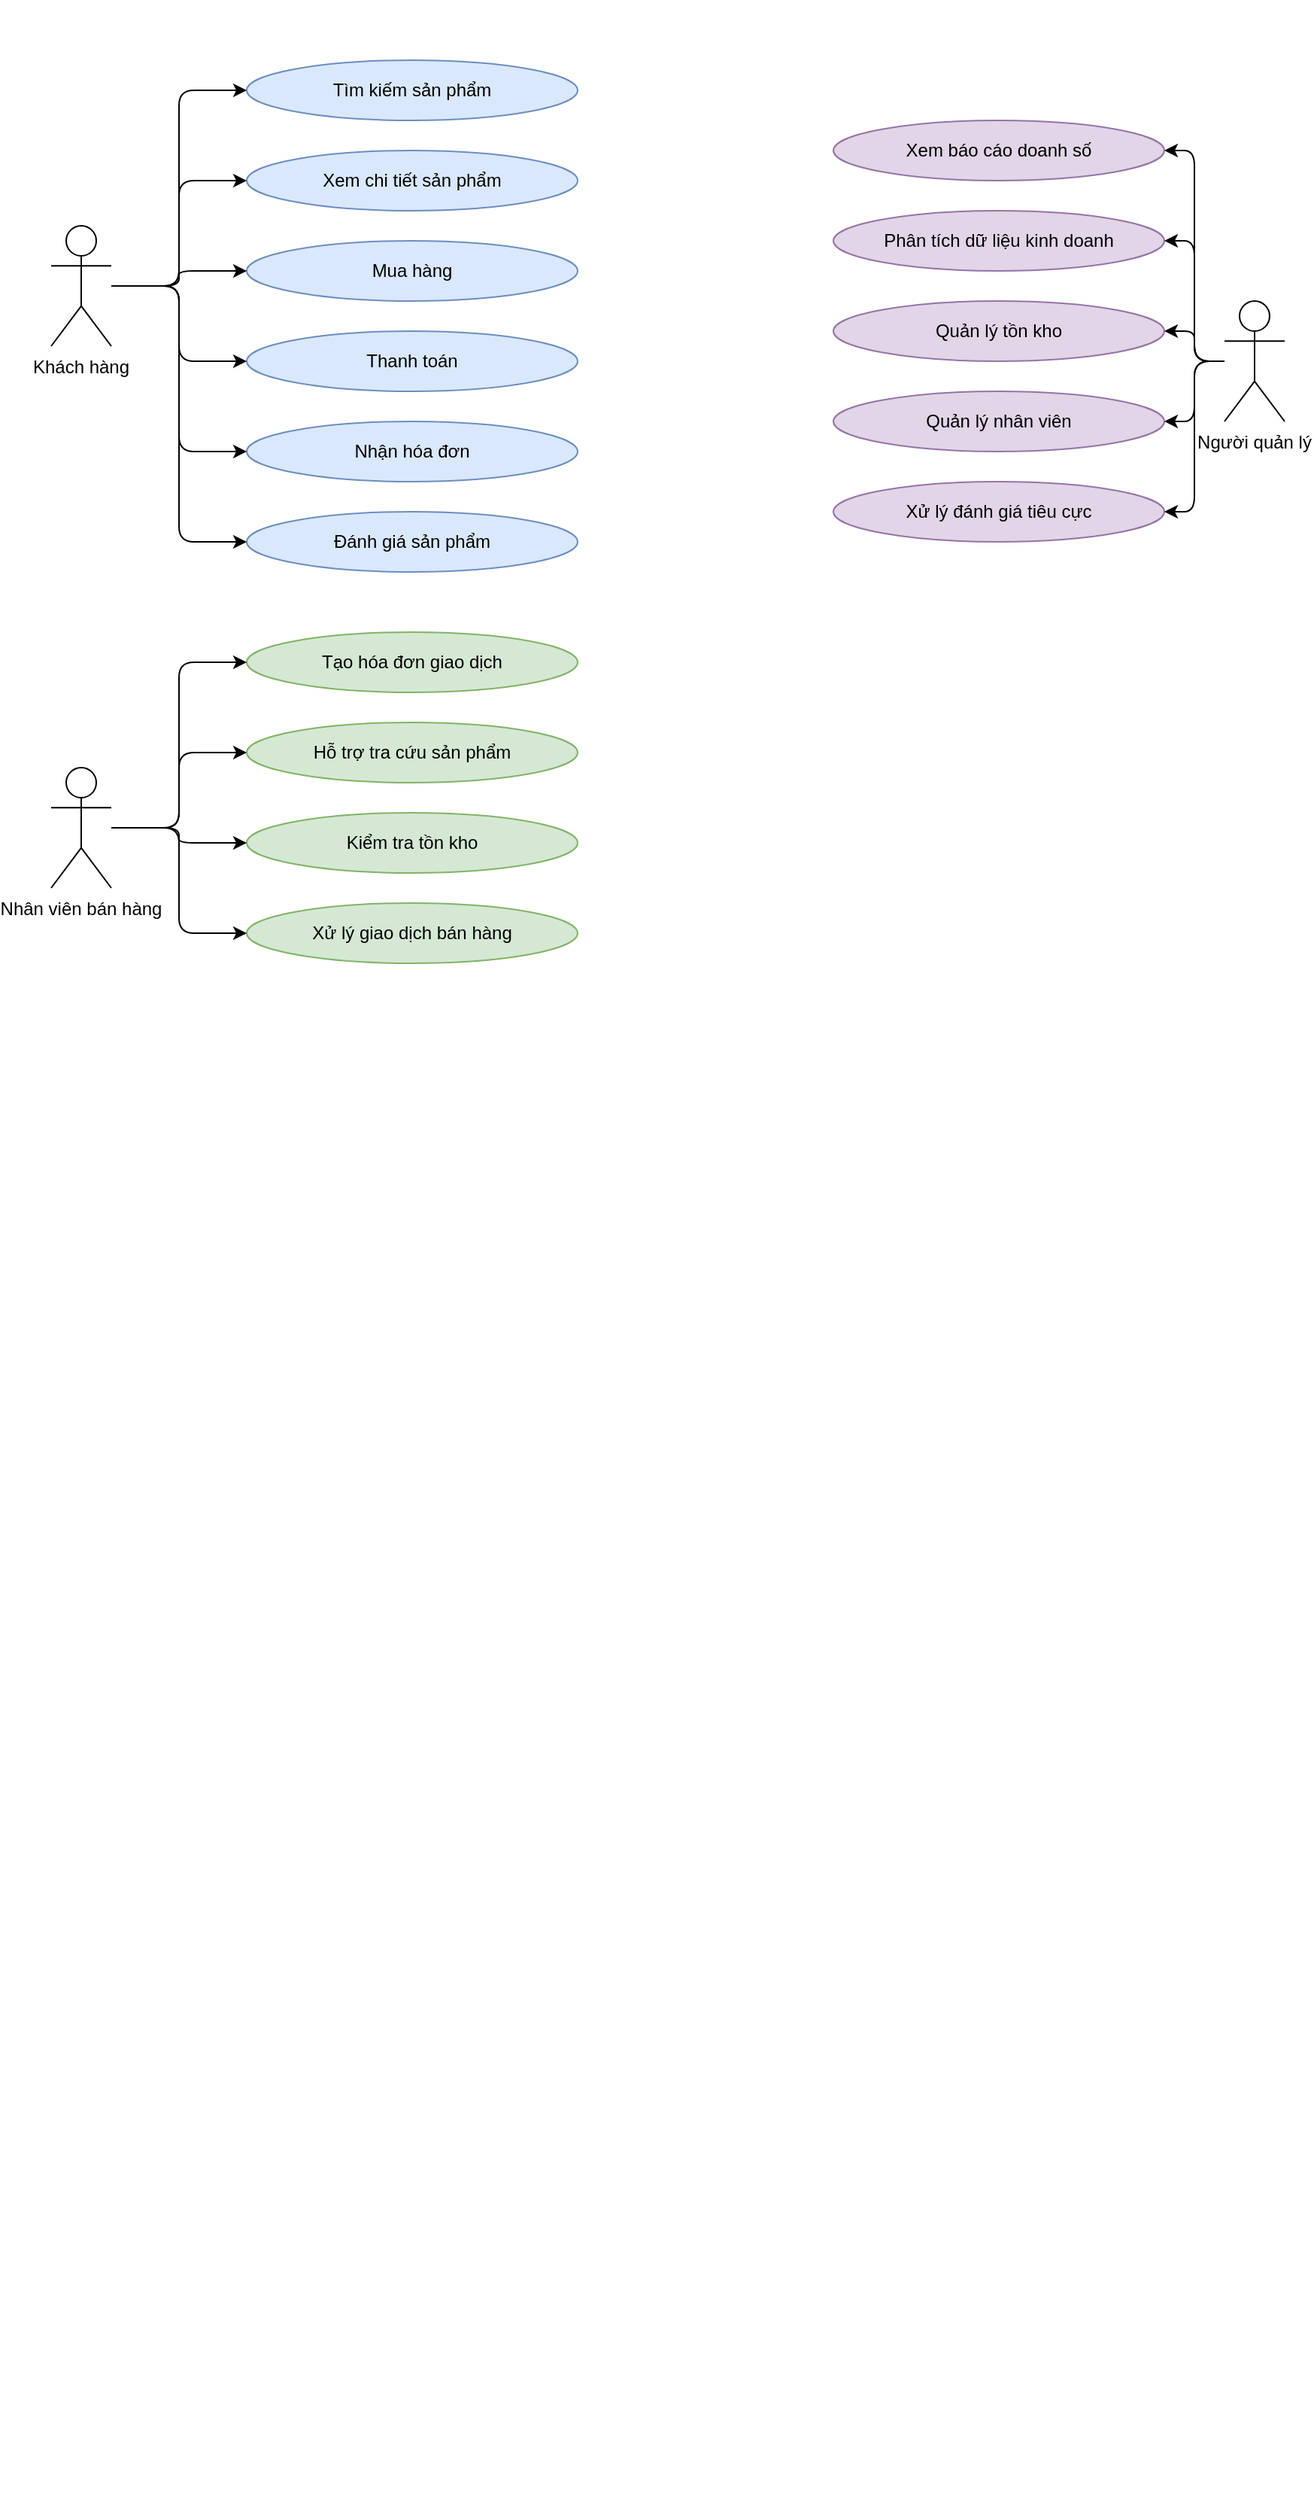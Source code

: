 <mxfile version="26.1.3">
  <diagram name="Trang-1" id="ETS7reIvepq3WBP1_f4g">
    <mxGraphModel dx="1861" dy="412" grid="1" gridSize="10" guides="1" tooltips="1" connect="1" arrows="1" fold="1" page="1" pageScale="1" pageWidth="827" pageHeight="1169" math="0" shadow="0">
      <root>
        <mxCell id="0" />
        <mxCell id="1" parent="0" />
        <mxCell id="bpieC7WKzqsFBxFrWJCF-1" value="&#xa;  &#xa;    &#xa;      &#xa;        &#xa;        &#xa;        &#xa;        &#xa;        &#xa;          &#xa;        &#xa;        &#xa;        &#xa;        &#xa;          &#xa;        &#xa;        &#xa;        &#xa;        &#xa;          &#xa;        &#xa;        &#xa;        &#xa;        &#xa;          &#xa;        &#xa;        &#xa;          &#xa;        &#xa;        &#xa;          &#xa;        &#xa;        &#xa;          &#xa;        &#xa;        &#xa;          &#xa;        &#xa;        &#xa;          &#xa;        &#xa;        &#xa;        &#xa;        &#xa;          &#xa;        &#xa;        &#xa;          &#xa;        &#xa;        &#xa;          &#xa;        &#xa;        &#xa;          &#xa;        &#xa;        &#xa;          &#xa;        &#xa;        &#xa;        &#xa;        &#xa;          &#xa;        &#xa;        &#xa;          &#xa;        &#xa;        &#xa;          &#xa;        &#xa;        &#xa;          &#xa;        &#xa;        &#xa;        &#xa;        &#xa;          &#xa;        &#xa;        &#xa;          &#xa;        &#xa;        &#xa;          &#xa;        &#xa;        &#xa;          &#xa;        &#xa;        &#xa;          &#xa;        &#xa;        &#xa;          &#xa;        &#xa;        &#xa;        &#xa;        &#xa;          &#xa;        &#xa;        &#xa;          &#xa;        &#xa;        &#xa;          &#xa;        &#xa;        &#xa;          &#xa;        &#xa;        &#xa;          &#xa;        &#xa;        &#xa;        &#xa;        &#xa;          &#xa;        &#xa;        " style="text;whiteSpace=wrap;html=1;" vertex="1" parent="1">
          <mxGeometry width="30" height="1660" as="geometry" />
        </mxCell>
        <mxCell id="bpieC7WKzqsFBxFrWJCF-2" value="Khách hàng" style="shape=umlActor;verticalLabelPosition=bottom;verticalAlign=top;" vertex="1" parent="1">
          <mxGeometry x="20" y="150" width="40" height="80" as="geometry" />
        </mxCell>
        <mxCell id="bpieC7WKzqsFBxFrWJCF-3" value="Người quản lý" style="shape=umlActor;verticalLabelPosition=bottom;verticalAlign=top;" vertex="1" parent="1">
          <mxGeometry x="800" y="200" width="40" height="80" as="geometry" />
        </mxCell>
        <mxCell id="bpieC7WKzqsFBxFrWJCF-4" value="Nhân viên bán hàng" style="shape=umlActor;verticalLabelPosition=bottom;verticalAlign=top;" vertex="1" parent="1">
          <mxGeometry x="20" y="510" width="40" height="80" as="geometry" />
        </mxCell>
        <mxCell id="bpieC7WKzqsFBxFrWJCF-5" value="Tìm kiếm sản phẩm" style="ellipse;whiteSpace=wrap;html=1;aspect=fixed;fillColor=#dae8fc;strokeColor=#6c8ebf;" vertex="1" parent="1">
          <mxGeometry x="150" y="40" width="220" height="40" as="geometry" />
        </mxCell>
        <mxCell id="bpieC7WKzqsFBxFrWJCF-6" value="Xem chi tiết sản phẩm" style="ellipse;whiteSpace=wrap;html=1;aspect=fixed;fillColor=#dae8fc;strokeColor=#6c8ebf;" vertex="1" parent="1">
          <mxGeometry x="150" y="100" width="220" height="40" as="geometry" />
        </mxCell>
        <mxCell id="bpieC7WKzqsFBxFrWJCF-7" value="Mua hàng" style="ellipse;whiteSpace=wrap;html=1;aspect=fixed;fillColor=#dae8fc;strokeColor=#6c8ebf;" vertex="1" parent="1">
          <mxGeometry x="150" y="160" width="220" height="40" as="geometry" />
        </mxCell>
        <mxCell id="bpieC7WKzqsFBxFrWJCF-8" value="Thanh toán" style="ellipse;whiteSpace=wrap;html=1;aspect=fixed;fillColor=#dae8fc;strokeColor=#6c8ebf;" vertex="1" parent="1">
          <mxGeometry x="150" y="220" width="220" height="40" as="geometry" />
        </mxCell>
        <mxCell id="bpieC7WKzqsFBxFrWJCF-9" value="Nhận hóa đơn" style="ellipse;whiteSpace=wrap;html=1;aspect=fixed;fillColor=#dae8fc;strokeColor=#6c8ebf;" vertex="1" parent="1">
          <mxGeometry x="150" y="280" width="220" height="40" as="geometry" />
        </mxCell>
        <mxCell id="bpieC7WKzqsFBxFrWJCF-10" value="Đánh giá sản phẩm" style="ellipse;whiteSpace=wrap;html=1;aspect=fixed;fillColor=#dae8fc;strokeColor=#6c8ebf;" vertex="1" parent="1">
          <mxGeometry x="150" y="340" width="220" height="40" as="geometry" />
        </mxCell>
        <mxCell id="bpieC7WKzqsFBxFrWJCF-11" value="Xem báo cáo doanh số" style="ellipse;whiteSpace=wrap;html=1;aspect=fixed;fillColor=#e1d5e7;strokeColor=#9673a6;" vertex="1" parent="1">
          <mxGeometry x="540" y="80" width="220" height="40" as="geometry" />
        </mxCell>
        <mxCell id="bpieC7WKzqsFBxFrWJCF-12" value="Phân tích dữ liệu kinh doanh" style="ellipse;whiteSpace=wrap;html=1;aspect=fixed;fillColor=#e1d5e7;strokeColor=#9673a6;" vertex="1" parent="1">
          <mxGeometry x="540" y="140" width="220" height="40" as="geometry" />
        </mxCell>
        <mxCell id="bpieC7WKzqsFBxFrWJCF-13" value="Quản lý tồn kho" style="ellipse;whiteSpace=wrap;html=1;aspect=fixed;fillColor=#e1d5e7;strokeColor=#9673a6;" vertex="1" parent="1">
          <mxGeometry x="540" y="200" width="220" height="40" as="geometry" />
        </mxCell>
        <mxCell id="bpieC7WKzqsFBxFrWJCF-14" value="Quản lý nhân viên" style="ellipse;whiteSpace=wrap;html=1;aspect=fixed;fillColor=#e1d5e7;strokeColor=#9673a6;" vertex="1" parent="1">
          <mxGeometry x="540" y="260" width="220" height="40" as="geometry" />
        </mxCell>
        <mxCell id="bpieC7WKzqsFBxFrWJCF-15" value="Xử lý đánh giá tiêu cực" style="ellipse;whiteSpace=wrap;html=1;aspect=fixed;fillColor=#e1d5e7;strokeColor=#9673a6;" vertex="1" parent="1">
          <mxGeometry x="540" y="320" width="220" height="40" as="geometry" />
        </mxCell>
        <mxCell id="bpieC7WKzqsFBxFrWJCF-16" value="Tạo hóa đơn giao dịch" style="ellipse;whiteSpace=wrap;html=1;aspect=fixed;fillColor=#d5e8d4;strokeColor=#82b366;" vertex="1" parent="1">
          <mxGeometry x="150" y="420" width="220" height="40" as="geometry" />
        </mxCell>
        <mxCell id="bpieC7WKzqsFBxFrWJCF-17" value="Hỗ trợ tra cứu sản phẩm" style="ellipse;whiteSpace=wrap;html=1;aspect=fixed;fillColor=#d5e8d4;strokeColor=#82b366;" vertex="1" parent="1">
          <mxGeometry x="150" y="480" width="220" height="40" as="geometry" />
        </mxCell>
        <mxCell id="bpieC7WKzqsFBxFrWJCF-18" value="Kiểm tra tồn kho" style="ellipse;whiteSpace=wrap;html=1;aspect=fixed;fillColor=#d5e8d4;strokeColor=#82b366;" vertex="1" parent="1">
          <mxGeometry x="150" y="540" width="220" height="40" as="geometry" />
        </mxCell>
        <mxCell id="bpieC7WKzqsFBxFrWJCF-19" value="Xử lý giao dịch bán hàng" style="ellipse;whiteSpace=wrap;html=1;aspect=fixed;fillColor=#d5e8d4;strokeColor=#82b366;" vertex="1" parent="1">
          <mxGeometry x="150" y="600" width="220" height="40" as="geometry" />
        </mxCell>
        <mxCell id="bpieC7WKzqsFBxFrWJCF-20" style="edgeStyle=orthogonalEdgeStyle;rounded=1;exitX=1;exitY=0.5;entryX=0;entryY=0.5;endArrow=classic;html=1;" edge="1" parent="1" source="bpieC7WKzqsFBxFrWJCF-2" target="bpieC7WKzqsFBxFrWJCF-5">
          <mxGeometry relative="1" as="geometry" />
        </mxCell>
        <mxCell id="bpieC7WKzqsFBxFrWJCF-21" style="edgeStyle=orthogonalEdgeStyle;rounded=1;exitX=1;exitY=0.5;entryX=0;entryY=0.5;endArrow=classic;html=1;" edge="1" parent="1" source="bpieC7WKzqsFBxFrWJCF-2" target="bpieC7WKzqsFBxFrWJCF-6">
          <mxGeometry relative="1" as="geometry" />
        </mxCell>
        <mxCell id="bpieC7WKzqsFBxFrWJCF-22" style="edgeStyle=orthogonalEdgeStyle;rounded=1;exitX=1;exitY=0.5;entryX=0;entryY=0.5;endArrow=classic;html=1;" edge="1" parent="1" source="bpieC7WKzqsFBxFrWJCF-2" target="bpieC7WKzqsFBxFrWJCF-7">
          <mxGeometry relative="1" as="geometry" />
        </mxCell>
        <mxCell id="bpieC7WKzqsFBxFrWJCF-23" style="edgeStyle=orthogonalEdgeStyle;rounded=1;exitX=1;exitY=0.5;entryX=0;entryY=0.5;endArrow=classic;html=1;" edge="1" parent="1" source="bpieC7WKzqsFBxFrWJCF-2" target="bpieC7WKzqsFBxFrWJCF-8">
          <mxGeometry relative="1" as="geometry" />
        </mxCell>
        <mxCell id="bpieC7WKzqsFBxFrWJCF-24" style="edgeStyle=orthogonalEdgeStyle;rounded=1;exitX=1;exitY=0.5;entryX=0;entryY=0.5;endArrow=classic;html=1;" edge="1" parent="1" source="bpieC7WKzqsFBxFrWJCF-2" target="bpieC7WKzqsFBxFrWJCF-9">
          <mxGeometry relative="1" as="geometry" />
        </mxCell>
        <mxCell id="bpieC7WKzqsFBxFrWJCF-25" style="edgeStyle=orthogonalEdgeStyle;rounded=1;exitX=1;exitY=0.5;entryX=0;entryY=0.5;endArrow=classic;html=1;" edge="1" parent="1" source="bpieC7WKzqsFBxFrWJCF-2" target="bpieC7WKzqsFBxFrWJCF-10">
          <mxGeometry relative="1" as="geometry" />
        </mxCell>
        <mxCell id="bpieC7WKzqsFBxFrWJCF-26" style="edgeStyle=orthogonalEdgeStyle;rounded=1;exitX=0;exitY=0.5;entryX=1;entryY=0.5;endArrow=classic;html=1;" edge="1" parent="1" source="bpieC7WKzqsFBxFrWJCF-3" target="bpieC7WKzqsFBxFrWJCF-11">
          <mxGeometry relative="1" as="geometry" />
        </mxCell>
        <mxCell id="bpieC7WKzqsFBxFrWJCF-27" style="edgeStyle=orthogonalEdgeStyle;rounded=1;exitX=0;exitY=0.5;entryX=1;entryY=0.5;endArrow=classic;html=1;" edge="1" parent="1" source="bpieC7WKzqsFBxFrWJCF-3" target="bpieC7WKzqsFBxFrWJCF-12">
          <mxGeometry relative="1" as="geometry" />
        </mxCell>
        <mxCell id="bpieC7WKzqsFBxFrWJCF-28" style="edgeStyle=orthogonalEdgeStyle;rounded=1;exitX=0;exitY=0.5;entryX=1;entryY=0.5;endArrow=classic;html=1;" edge="1" parent="1" source="bpieC7WKzqsFBxFrWJCF-3" target="bpieC7WKzqsFBxFrWJCF-13">
          <mxGeometry relative="1" as="geometry" />
        </mxCell>
        <mxCell id="bpieC7WKzqsFBxFrWJCF-29" style="edgeStyle=orthogonalEdgeStyle;rounded=1;exitX=0;exitY=0.5;entryX=1;entryY=0.5;endArrow=classic;html=1;" edge="1" parent="1" source="bpieC7WKzqsFBxFrWJCF-3" target="bpieC7WKzqsFBxFrWJCF-14">
          <mxGeometry relative="1" as="geometry" />
        </mxCell>
        <mxCell id="bpieC7WKzqsFBxFrWJCF-30" style="edgeStyle=orthogonalEdgeStyle;rounded=1;exitX=0;exitY=0.5;entryX=1;entryY=0.5;endArrow=classic;html=1;" edge="1" parent="1" source="bpieC7WKzqsFBxFrWJCF-3" target="bpieC7WKzqsFBxFrWJCF-15">
          <mxGeometry relative="1" as="geometry" />
        </mxCell>
        <mxCell id="bpieC7WKzqsFBxFrWJCF-31" style="edgeStyle=orthogonalEdgeStyle;rounded=1;exitX=1;exitY=0.5;entryX=0;entryY=0.5;endArrow=classic;html=1;" edge="1" parent="1" source="bpieC7WKzqsFBxFrWJCF-4" target="bpieC7WKzqsFBxFrWJCF-16">
          <mxGeometry relative="1" as="geometry" />
        </mxCell>
        <mxCell id="bpieC7WKzqsFBxFrWJCF-32" style="edgeStyle=orthogonalEdgeStyle;rounded=1;exitX=1;exitY=0.5;entryX=0;entryY=0.5;endArrow=classic;html=1;" edge="1" parent="1" source="bpieC7WKzqsFBxFrWJCF-4" target="bpieC7WKzqsFBxFrWJCF-17">
          <mxGeometry relative="1" as="geometry" />
        </mxCell>
        <mxCell id="bpieC7WKzqsFBxFrWJCF-33" style="edgeStyle=orthogonalEdgeStyle;rounded=1;exitX=1;exitY=0.5;entryX=0;entryY=0.5;endArrow=classic;html=1;" edge="1" parent="1" source="bpieC7WKzqsFBxFrWJCF-4" target="bpieC7WKzqsFBxFrWJCF-18">
          <mxGeometry relative="1" as="geometry" />
        </mxCell>
        <mxCell id="bpieC7WKzqsFBxFrWJCF-34" style="edgeStyle=orthogonalEdgeStyle;rounded=1;exitX=1;exitY=0.5;entryX=0;entryY=0.5;endArrow=classic;html=1;" edge="1" parent="1" source="bpieC7WKzqsFBxFrWJCF-4" target="bpieC7WKzqsFBxFrWJCF-19">
          <mxGeometry relative="1" as="geometry" />
        </mxCell>
      </root>
    </mxGraphModel>
  </diagram>
</mxfile>
